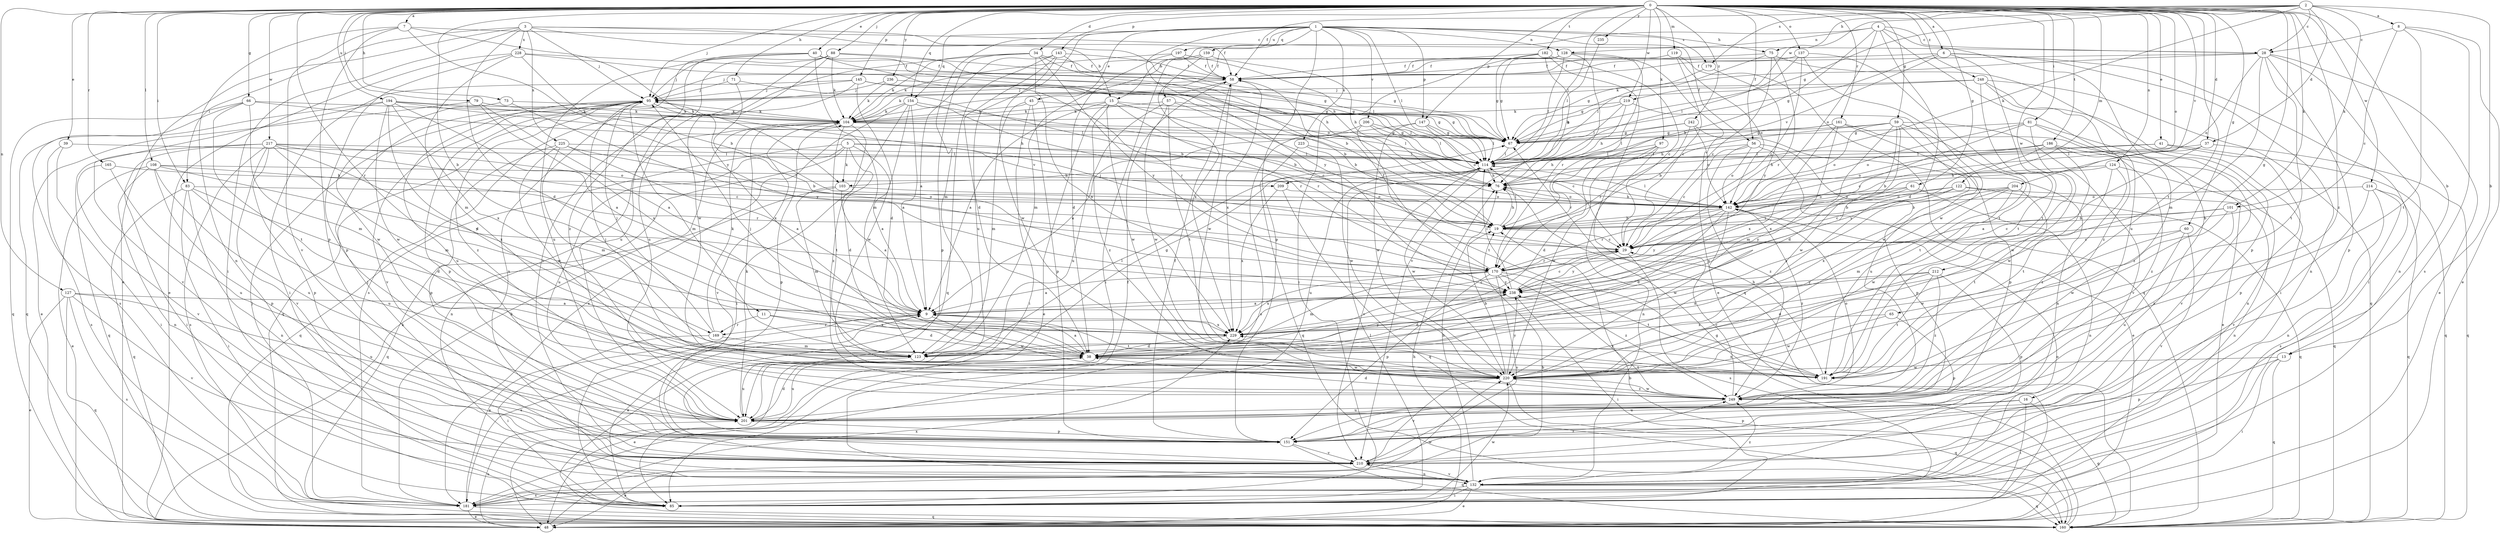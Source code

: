 strict digraph  {
0;
1;
2;
3;
4;
5;
6;
7;
8;
9;
11;
13;
15;
16;
19;
28;
29;
34;
37;
38;
39;
40;
41;
45;
48;
56;
57;
58;
59;
60;
61;
65;
66;
67;
71;
73;
75;
76;
79;
81;
83;
85;
88;
95;
97;
101;
103;
104;
108;
114;
119;
122;
123;
124;
127;
128;
132;
137;
142;
143;
145;
147;
151;
154;
159;
160;
161;
165;
169;
170;
179;
181;
182;
186;
191;
194;
197;
201;
204;
206;
209;
210;
212;
214;
217;
219;
220;
223;
225;
228;
229;
235;
236;
238;
242;
248;
249;
0 -> 6  [label=a];
0 -> 7  [label=a];
0 -> 11  [label=b];
0 -> 13  [label=b];
0 -> 34  [label=d];
0 -> 37  [label=d];
0 -> 39  [label=e];
0 -> 40  [label=e];
0 -> 41  [label=e];
0 -> 56  [label=f];
0 -> 59  [label=g];
0 -> 60  [label=g];
0 -> 61  [label=g];
0 -> 65  [label=g];
0 -> 66  [label=g];
0 -> 71  [label=h];
0 -> 73  [label=h];
0 -> 79  [label=i];
0 -> 81  [label=i];
0 -> 83  [label=i];
0 -> 88  [label=j];
0 -> 95  [label=j];
0 -> 97  [label=k];
0 -> 101  [label=k];
0 -> 108  [label=l];
0 -> 114  [label=l];
0 -> 119  [label=m];
0 -> 122  [label=m];
0 -> 124  [label=n];
0 -> 127  [label=n];
0 -> 137  [label=o];
0 -> 142  [label=o];
0 -> 143  [label=p];
0 -> 145  [label=p];
0 -> 147  [label=p];
0 -> 154  [label=q];
0 -> 161  [label=r];
0 -> 165  [label=r];
0 -> 169  [label=r];
0 -> 182  [label=t];
0 -> 186  [label=t];
0 -> 191  [label=t];
0 -> 194  [label=u];
0 -> 204  [label=v];
0 -> 212  [label=w];
0 -> 214  [label=w];
0 -> 217  [label=w];
0 -> 219  [label=w];
0 -> 235  [label=y];
0 -> 236  [label=y];
0 -> 242  [label=z];
0 -> 248  [label=z];
0 -> 249  [label=z];
1 -> 45  [label=e];
1 -> 56  [label=f];
1 -> 57  [label=f];
1 -> 75  [label=h];
1 -> 114  [label=l];
1 -> 123  [label=m];
1 -> 128  [label=n];
1 -> 147  [label=p];
1 -> 151  [label=p];
1 -> 154  [label=q];
1 -> 159  [label=q];
1 -> 179  [label=s];
1 -> 197  [label=u];
1 -> 201  [label=u];
1 -> 206  [label=v];
1 -> 223  [label=x];
1 -> 238  [label=y];
2 -> 8  [label=a];
2 -> 13  [label=b];
2 -> 28  [label=c];
2 -> 37  [label=d];
2 -> 58  [label=f];
2 -> 67  [label=g];
2 -> 75  [label=h];
2 -> 101  [label=k];
2 -> 103  [label=k];
2 -> 179  [label=s];
2 -> 219  [label=w];
3 -> 15  [label=b];
3 -> 38  [label=d];
3 -> 48  [label=e];
3 -> 58  [label=f];
3 -> 76  [label=h];
3 -> 83  [label=i];
3 -> 85  [label=i];
3 -> 95  [label=j];
3 -> 225  [label=x];
3 -> 228  [label=x];
4 -> 15  [label=b];
4 -> 16  [label=b];
4 -> 19  [label=b];
4 -> 28  [label=c];
4 -> 38  [label=d];
4 -> 128  [label=n];
4 -> 142  [label=o];
4 -> 201  [label=u];
5 -> 9  [label=a];
5 -> 38  [label=d];
5 -> 103  [label=k];
5 -> 114  [label=l];
5 -> 132  [label=n];
5 -> 160  [label=q];
5 -> 201  [label=u];
5 -> 209  [label=v];
6 -> 58  [label=f];
6 -> 67  [label=g];
6 -> 85  [label=i];
6 -> 132  [label=n];
6 -> 191  [label=t];
6 -> 209  [label=v];
7 -> 28  [label=c];
7 -> 103  [label=k];
7 -> 132  [label=n];
7 -> 151  [label=p];
7 -> 210  [label=v];
7 -> 238  [label=y];
8 -> 28  [label=c];
8 -> 29  [label=c];
8 -> 48  [label=e];
8 -> 181  [label=s];
8 -> 191  [label=t];
9 -> 29  [label=c];
9 -> 169  [label=r];
9 -> 181  [label=s];
9 -> 191  [label=t];
9 -> 220  [label=w];
9 -> 229  [label=x];
11 -> 38  [label=d];
11 -> 169  [label=r];
11 -> 229  [label=x];
13 -> 85  [label=i];
13 -> 151  [label=p];
13 -> 160  [label=q];
13 -> 220  [label=w];
15 -> 9  [label=a];
15 -> 29  [label=c];
15 -> 48  [label=e];
15 -> 67  [label=g];
15 -> 104  [label=k];
15 -> 170  [label=r];
15 -> 220  [label=w];
15 -> 249  [label=z];
16 -> 85  [label=i];
16 -> 151  [label=p];
16 -> 160  [label=q];
16 -> 201  [label=u];
19 -> 29  [label=c];
19 -> 76  [label=h];
19 -> 114  [label=l];
28 -> 48  [label=e];
28 -> 58  [label=f];
28 -> 104  [label=k];
28 -> 123  [label=m];
28 -> 132  [label=n];
28 -> 142  [label=o];
28 -> 151  [label=p];
28 -> 191  [label=t];
29 -> 95  [label=j];
29 -> 170  [label=r];
29 -> 181  [label=s];
29 -> 238  [label=y];
34 -> 19  [label=b];
34 -> 58  [label=f];
34 -> 104  [label=k];
34 -> 151  [label=p];
34 -> 201  [label=u];
34 -> 229  [label=x];
34 -> 238  [label=y];
37 -> 9  [label=a];
37 -> 19  [label=b];
37 -> 114  [label=l];
37 -> 160  [label=q];
38 -> 9  [label=a];
38 -> 48  [label=e];
38 -> 95  [label=j];
38 -> 191  [label=t];
38 -> 201  [label=u];
38 -> 220  [label=w];
38 -> 238  [label=y];
39 -> 85  [label=i];
39 -> 114  [label=l];
39 -> 181  [label=s];
40 -> 58  [label=f];
40 -> 114  [label=l];
40 -> 123  [label=m];
40 -> 132  [label=n];
40 -> 142  [label=o];
40 -> 201  [label=u];
40 -> 249  [label=z];
41 -> 76  [label=h];
41 -> 114  [label=l];
41 -> 151  [label=p];
41 -> 160  [label=q];
45 -> 67  [label=g];
45 -> 85  [label=i];
45 -> 104  [label=k];
45 -> 123  [label=m];
45 -> 151  [label=p];
48 -> 76  [label=h];
48 -> 104  [label=k];
48 -> 201  [label=u];
48 -> 229  [label=x];
56 -> 29  [label=c];
56 -> 48  [label=e];
56 -> 114  [label=l];
56 -> 142  [label=o];
56 -> 151  [label=p];
56 -> 249  [label=z];
57 -> 19  [label=b];
57 -> 104  [label=k];
57 -> 114  [label=l];
57 -> 191  [label=t];
57 -> 201  [label=u];
57 -> 220  [label=w];
58 -> 95  [label=j];
58 -> 104  [label=k];
58 -> 220  [label=w];
58 -> 229  [label=x];
59 -> 19  [label=b];
59 -> 38  [label=d];
59 -> 67  [label=g];
59 -> 142  [label=o];
59 -> 191  [label=t];
59 -> 201  [label=u];
59 -> 210  [label=v];
59 -> 220  [label=w];
59 -> 229  [label=x];
60 -> 29  [label=c];
60 -> 201  [label=u];
60 -> 210  [label=v];
60 -> 220  [label=w];
61 -> 132  [label=n];
61 -> 142  [label=o];
61 -> 229  [label=x];
61 -> 238  [label=y];
65 -> 151  [label=p];
65 -> 220  [label=w];
65 -> 229  [label=x];
66 -> 76  [label=h];
66 -> 104  [label=k];
66 -> 123  [label=m];
66 -> 160  [label=q];
66 -> 181  [label=s];
66 -> 191  [label=t];
67 -> 114  [label=l];
71 -> 19  [label=b];
71 -> 95  [label=j];
71 -> 170  [label=r];
73 -> 104  [label=k];
73 -> 220  [label=w];
73 -> 238  [label=y];
75 -> 29  [label=c];
75 -> 58  [label=f];
75 -> 114  [label=l];
75 -> 151  [label=p];
75 -> 170  [label=r];
76 -> 142  [label=o];
79 -> 9  [label=a];
79 -> 48  [label=e];
79 -> 104  [label=k];
79 -> 229  [label=x];
81 -> 29  [label=c];
81 -> 67  [label=g];
81 -> 132  [label=n];
81 -> 142  [label=o];
81 -> 220  [label=w];
81 -> 249  [label=z];
83 -> 38  [label=d];
83 -> 85  [label=i];
83 -> 132  [label=n];
83 -> 142  [label=o];
83 -> 160  [label=q];
83 -> 201  [label=u];
85 -> 9  [label=a];
85 -> 114  [label=l];
85 -> 142  [label=o];
85 -> 220  [label=w];
88 -> 58  [label=f];
88 -> 76  [label=h];
88 -> 95  [label=j];
88 -> 104  [label=k];
88 -> 201  [label=u];
88 -> 210  [label=v];
88 -> 220  [label=w];
95 -> 104  [label=k];
95 -> 123  [label=m];
95 -> 151  [label=p];
95 -> 160  [label=q];
95 -> 201  [label=u];
95 -> 210  [label=v];
95 -> 229  [label=x];
95 -> 249  [label=z];
97 -> 38  [label=d];
97 -> 76  [label=h];
97 -> 114  [label=l];
97 -> 132  [label=n];
97 -> 170  [label=r];
97 -> 220  [label=w];
101 -> 19  [label=b];
101 -> 29  [label=c];
101 -> 220  [label=w];
101 -> 249  [label=z];
103 -> 9  [label=a];
103 -> 123  [label=m];
103 -> 142  [label=o];
103 -> 160  [label=q];
104 -> 67  [label=g];
104 -> 114  [label=l];
104 -> 151  [label=p];
104 -> 191  [label=t];
104 -> 210  [label=v];
104 -> 249  [label=z];
108 -> 48  [label=e];
108 -> 76  [label=h];
108 -> 132  [label=n];
108 -> 151  [label=p];
108 -> 170  [label=r];
108 -> 201  [label=u];
108 -> 238  [label=y];
114 -> 76  [label=h];
114 -> 201  [label=u];
114 -> 210  [label=v];
114 -> 220  [label=w];
119 -> 29  [label=c];
119 -> 58  [label=f];
119 -> 142  [label=o];
119 -> 160  [label=q];
122 -> 19  [label=b];
122 -> 29  [label=c];
122 -> 132  [label=n];
122 -> 142  [label=o];
122 -> 160  [label=q];
122 -> 229  [label=x];
123 -> 67  [label=g];
123 -> 114  [label=l];
123 -> 201  [label=u];
124 -> 76  [label=h];
124 -> 160  [label=q];
124 -> 170  [label=r];
124 -> 191  [label=t];
124 -> 249  [label=z];
127 -> 9  [label=a];
127 -> 48  [label=e];
127 -> 160  [label=q];
127 -> 181  [label=s];
127 -> 201  [label=u];
127 -> 210  [label=v];
128 -> 48  [label=e];
128 -> 58  [label=f];
128 -> 67  [label=g];
128 -> 95  [label=j];
128 -> 114  [label=l];
128 -> 170  [label=r];
128 -> 210  [label=v];
132 -> 48  [label=e];
132 -> 58  [label=f];
132 -> 76  [label=h];
132 -> 85  [label=i];
132 -> 160  [label=q];
132 -> 181  [label=s];
132 -> 210  [label=v];
132 -> 249  [label=z];
137 -> 29  [label=c];
137 -> 58  [label=f];
137 -> 114  [label=l];
137 -> 191  [label=t];
137 -> 220  [label=w];
142 -> 19  [label=b];
142 -> 38  [label=d];
142 -> 76  [label=h];
142 -> 114  [label=l];
142 -> 170  [label=r];
142 -> 220  [label=w];
142 -> 238  [label=y];
142 -> 249  [label=z];
143 -> 9  [label=a];
143 -> 38  [label=d];
143 -> 58  [label=f];
143 -> 67  [label=g];
143 -> 160  [label=q];
143 -> 220  [label=w];
145 -> 19  [label=b];
145 -> 38  [label=d];
145 -> 67  [label=g];
145 -> 85  [label=i];
145 -> 95  [label=j];
145 -> 170  [label=r];
145 -> 181  [label=s];
147 -> 9  [label=a];
147 -> 29  [label=c];
147 -> 67  [label=g];
147 -> 114  [label=l];
147 -> 220  [label=w];
151 -> 58  [label=f];
151 -> 160  [label=q];
151 -> 210  [label=v];
154 -> 9  [label=a];
154 -> 19  [label=b];
154 -> 85  [label=i];
154 -> 104  [label=k];
154 -> 170  [label=r];
154 -> 181  [label=s];
154 -> 220  [label=w];
159 -> 58  [label=f];
159 -> 76  [label=h];
159 -> 85  [label=i];
159 -> 123  [label=m];
159 -> 229  [label=x];
160 -> 19  [label=b];
160 -> 67  [label=g];
161 -> 48  [label=e];
161 -> 67  [label=g];
161 -> 76  [label=h];
161 -> 123  [label=m];
161 -> 151  [label=p];
161 -> 229  [label=x];
165 -> 76  [label=h];
165 -> 201  [label=u];
165 -> 210  [label=v];
169 -> 85  [label=i];
169 -> 95  [label=j];
169 -> 104  [label=k];
169 -> 123  [label=m];
170 -> 9  [label=a];
170 -> 58  [label=f];
170 -> 123  [label=m];
170 -> 151  [label=p];
170 -> 191  [label=t];
170 -> 210  [label=v];
170 -> 229  [label=x];
170 -> 238  [label=y];
170 -> 249  [label=z];
179 -> 67  [label=g];
179 -> 238  [label=y];
181 -> 9  [label=a];
181 -> 19  [label=b];
181 -> 48  [label=e];
181 -> 95  [label=j];
181 -> 104  [label=k];
181 -> 160  [label=q];
181 -> 220  [label=w];
182 -> 29  [label=c];
182 -> 58  [label=f];
182 -> 67  [label=g];
182 -> 76  [label=h];
182 -> 85  [label=i];
182 -> 160  [label=q];
186 -> 114  [label=l];
186 -> 142  [label=o];
186 -> 210  [label=v];
186 -> 220  [label=w];
186 -> 238  [label=y];
186 -> 249  [label=z];
191 -> 76  [label=h];
191 -> 95  [label=j];
191 -> 229  [label=x];
194 -> 9  [label=a];
194 -> 38  [label=d];
194 -> 67  [label=g];
194 -> 104  [label=k];
194 -> 114  [label=l];
194 -> 160  [label=q];
194 -> 210  [label=v];
194 -> 220  [label=w];
194 -> 229  [label=x];
197 -> 38  [label=d];
197 -> 58  [label=f];
197 -> 104  [label=k];
197 -> 114  [label=l];
201 -> 38  [label=d];
201 -> 104  [label=k];
201 -> 151  [label=p];
204 -> 19  [label=b];
204 -> 123  [label=m];
204 -> 142  [label=o];
204 -> 191  [label=t];
204 -> 220  [label=w];
204 -> 229  [label=x];
206 -> 67  [label=g];
206 -> 114  [label=l];
206 -> 142  [label=o];
206 -> 181  [label=s];
206 -> 191  [label=t];
209 -> 142  [label=o];
209 -> 160  [label=q];
209 -> 229  [label=x];
210 -> 48  [label=e];
210 -> 95  [label=j];
210 -> 132  [label=n];
210 -> 249  [label=z];
212 -> 38  [label=d];
212 -> 151  [label=p];
212 -> 191  [label=t];
212 -> 229  [label=x];
212 -> 238  [label=y];
212 -> 249  [label=z];
214 -> 132  [label=n];
214 -> 142  [label=o];
214 -> 160  [label=q];
214 -> 181  [label=s];
214 -> 210  [label=v];
217 -> 29  [label=c];
217 -> 85  [label=i];
217 -> 114  [label=l];
217 -> 123  [label=m];
217 -> 142  [label=o];
217 -> 151  [label=p];
217 -> 160  [label=q];
217 -> 181  [label=s];
217 -> 210  [label=v];
217 -> 229  [label=x];
219 -> 67  [label=g];
219 -> 76  [label=h];
219 -> 104  [label=k];
219 -> 114  [label=l];
219 -> 220  [label=w];
220 -> 19  [label=b];
220 -> 160  [label=q];
220 -> 210  [label=v];
220 -> 238  [label=y];
220 -> 249  [label=z];
223 -> 114  [label=l];
223 -> 160  [label=q];
223 -> 220  [label=w];
225 -> 9  [label=a];
225 -> 19  [label=b];
225 -> 114  [label=l];
225 -> 123  [label=m];
225 -> 151  [label=p];
225 -> 220  [label=w];
228 -> 19  [label=b];
228 -> 48  [label=e];
228 -> 58  [label=f];
228 -> 67  [label=g];
228 -> 123  [label=m];
228 -> 151  [label=p];
229 -> 38  [label=d];
235 -> 114  [label=l];
236 -> 67  [label=g];
236 -> 95  [label=j];
236 -> 104  [label=k];
238 -> 9  [label=a];
238 -> 29  [label=c];
238 -> 38  [label=d];
238 -> 85  [label=i];
238 -> 114  [label=l];
242 -> 67  [label=g];
242 -> 114  [label=l];
242 -> 132  [label=n];
242 -> 142  [label=o];
242 -> 170  [label=r];
248 -> 67  [label=g];
248 -> 85  [label=i];
248 -> 95  [label=j];
248 -> 160  [label=q];
248 -> 191  [label=t];
248 -> 249  [label=z];
249 -> 29  [label=c];
249 -> 38  [label=d];
249 -> 142  [label=o];
249 -> 201  [label=u];
249 -> 220  [label=w];
249 -> 238  [label=y];
}
